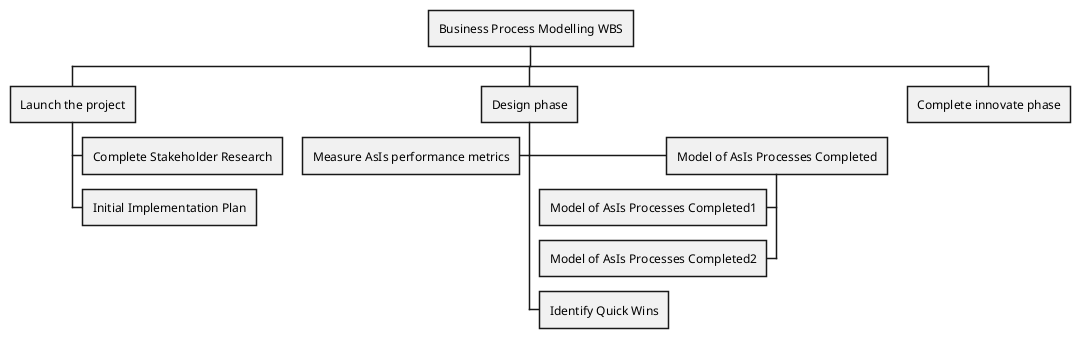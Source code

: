 {
  "sha1": "1dqfuxa0v11uw60c3sv9shlrmlwmpw2",
  "insertion": {
    "when": "2024-05-25T18:41:45.037Z",
    "user": "plantuml@gmail.com"
  }
}
@startwbs
* Business Process Modelling WBS
** Launch the project
*** Complete Stakeholder Research
*** Initial Implementation Plan
** Design phase
*** Model of AsIs Processes Completed
****< Model of AsIs Processes Completed1
****< Model of AsIs Processes Completed2
***< Measure AsIs performance metrics
***> Identify Quick Wins
** Complete innovate phase
@endwbs
